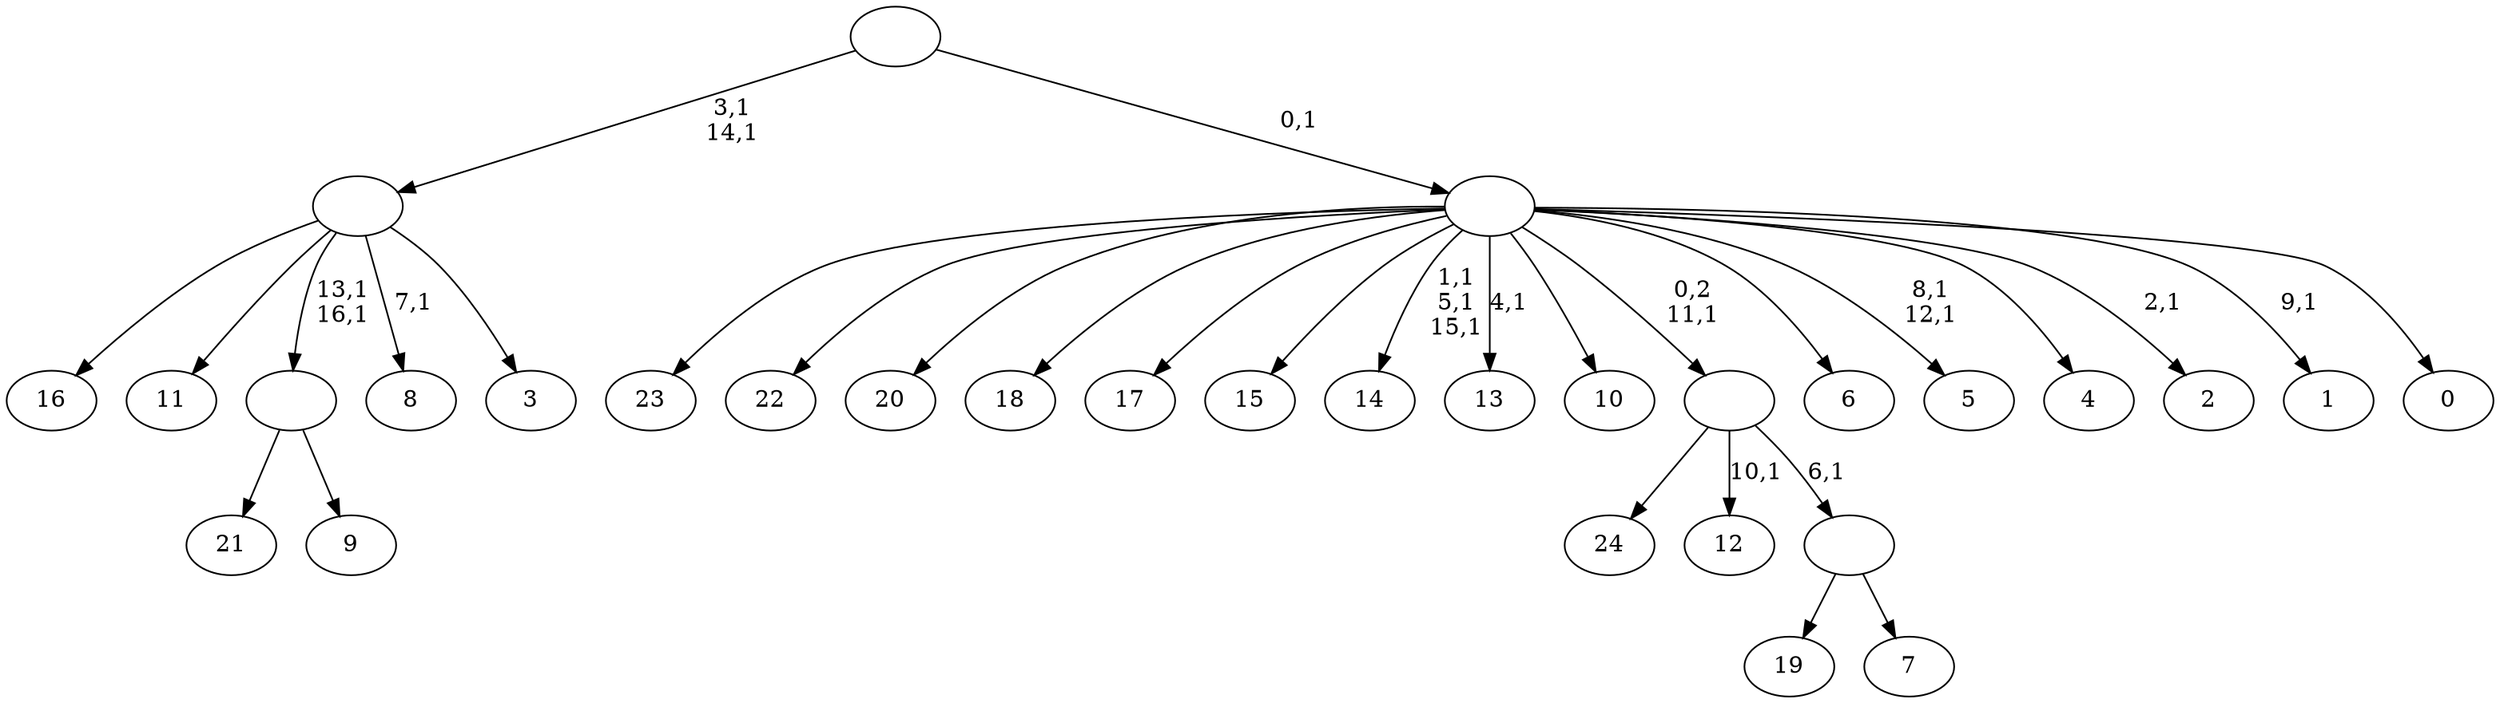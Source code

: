 digraph T {
	42 [label="24"]
	41 [label="23"]
	40 [label="22"]
	39 [label="21"]
	38 [label="20"]
	37 [label="19"]
	36 [label="18"]
	35 [label="17"]
	34 [label="16"]
	33 [label="15"]
	32 [label="14"]
	28 [label="13"]
	26 [label="12"]
	24 [label="11"]
	23 [label="10"]
	22 [label="9"]
	21 [label=""]
	19 [label="8"]
	17 [label="7"]
	16 [label=""]
	15 [label=""]
	14 [label="6"]
	13 [label="5"]
	10 [label="4"]
	9 [label="3"]
	8 [label=""]
	6 [label="2"]
	4 [label="1"]
	2 [label="0"]
	1 [label=""]
	0 [label=""]
	21 -> 39 [label=""]
	21 -> 22 [label=""]
	16 -> 37 [label=""]
	16 -> 17 [label=""]
	15 -> 26 [label="10,1"]
	15 -> 42 [label=""]
	15 -> 16 [label="6,1"]
	8 -> 19 [label="7,1"]
	8 -> 21 [label="13,1\n16,1"]
	8 -> 34 [label=""]
	8 -> 24 [label=""]
	8 -> 9 [label=""]
	1 -> 4 [label="9,1"]
	1 -> 6 [label="2,1"]
	1 -> 13 [label="8,1\n12,1"]
	1 -> 28 [label="4,1"]
	1 -> 32 [label="1,1\n5,1\n15,1"]
	1 -> 41 [label=""]
	1 -> 40 [label=""]
	1 -> 38 [label=""]
	1 -> 36 [label=""]
	1 -> 35 [label=""]
	1 -> 33 [label=""]
	1 -> 23 [label=""]
	1 -> 15 [label="0,2\n11,1"]
	1 -> 14 [label=""]
	1 -> 10 [label=""]
	1 -> 2 [label=""]
	0 -> 8 [label="3,1\n14,1"]
	0 -> 1 [label="0,1"]
}
